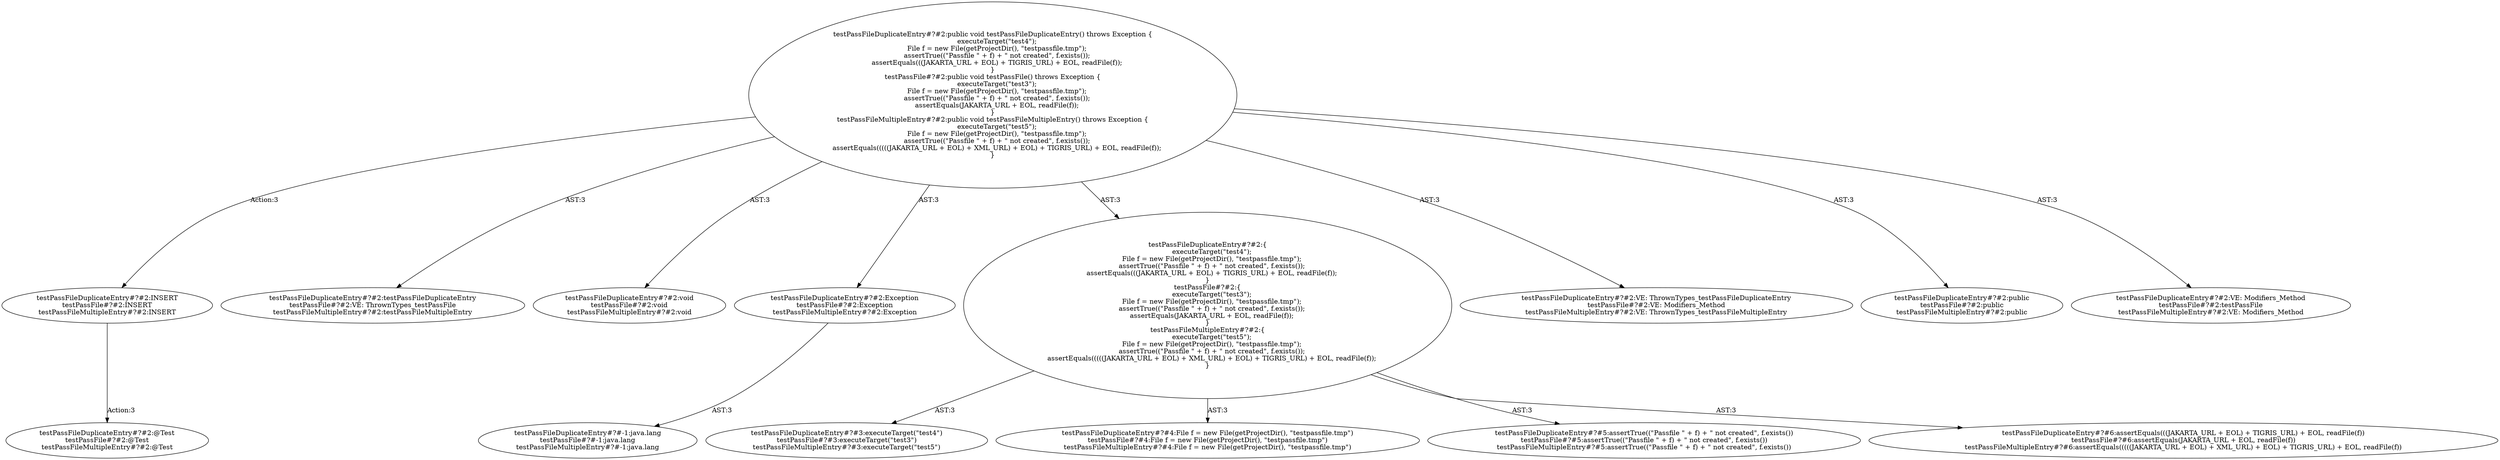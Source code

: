 digraph "Pattern" {
0 [label="testPassFileDuplicateEntry#?#2:INSERT
testPassFile#?#2:INSERT
testPassFileMultipleEntry#?#2:INSERT" shape=ellipse]
1 [label="testPassFileDuplicateEntry#?#2:public void testPassFileDuplicateEntry() throws Exception \{
    executeTarget(\"test4\");
    File f = new File(getProjectDir(), \"testpassfile.tmp\");
    assertTrue((\"Passfile \" + f) + \" not created\", f.exists());
    assertEquals(((JAKARTA_URL + EOL) + TIGRIS_URL) + EOL, readFile(f));
\}
testPassFile#?#2:public void testPassFile() throws Exception \{
    executeTarget(\"test3\");
    File f = new File(getProjectDir(), \"testpassfile.tmp\");
    assertTrue((\"Passfile \" + f) + \" not created\", f.exists());
    assertEquals(JAKARTA_URL + EOL, readFile(f));
\}
testPassFileMultipleEntry#?#2:public void testPassFileMultipleEntry() throws Exception \{
    executeTarget(\"test5\");
    File f = new File(getProjectDir(), \"testpassfile.tmp\");
    assertTrue((\"Passfile \" + f) + \" not created\", f.exists());
    assertEquals(((((JAKARTA_URL + EOL) + XML_URL) + EOL) + TIGRIS_URL) + EOL, readFile(f));
\}" shape=ellipse]
2 [label="testPassFileDuplicateEntry#?#2:testPassFileDuplicateEntry
testPassFile#?#2:VE: ThrownTypes_testPassFile
testPassFileMultipleEntry#?#2:testPassFileMultipleEntry" shape=ellipse]
3 [label="testPassFileDuplicateEntry#?#2:void
testPassFile#?#2:void
testPassFileMultipleEntry#?#2:void" shape=ellipse]
4 [label="testPassFileDuplicateEntry#?#2:Exception
testPassFile#?#2:Exception
testPassFileMultipleEntry#?#2:Exception" shape=ellipse]
5 [label="testPassFileDuplicateEntry#?#-1:java.lang
testPassFile#?#-1:java.lang
testPassFileMultipleEntry#?#-1:java.lang" shape=ellipse]
6 [label="testPassFileDuplicateEntry#?#2:\{
    executeTarget(\"test4\");
    File f = new File(getProjectDir(), \"testpassfile.tmp\");
    assertTrue((\"Passfile \" + f) + \" not created\", f.exists());
    assertEquals(((JAKARTA_URL + EOL) + TIGRIS_URL) + EOL, readFile(f));
\}
testPassFile#?#2:\{
    executeTarget(\"test3\");
    File f = new File(getProjectDir(), \"testpassfile.tmp\");
    assertTrue((\"Passfile \" + f) + \" not created\", f.exists());
    assertEquals(JAKARTA_URL + EOL, readFile(f));
\}
testPassFileMultipleEntry#?#2:\{
    executeTarget(\"test5\");
    File f = new File(getProjectDir(), \"testpassfile.tmp\");
    assertTrue((\"Passfile \" + f) + \" not created\", f.exists());
    assertEquals(((((JAKARTA_URL + EOL) + XML_URL) + EOL) + TIGRIS_URL) + EOL, readFile(f));
\}" shape=ellipse]
7 [label="testPassFileDuplicateEntry#?#3:executeTarget(\"test4\")
testPassFile#?#3:executeTarget(\"test3\")
testPassFileMultipleEntry#?#3:executeTarget(\"test5\")" shape=ellipse]
8 [label="testPassFileDuplicateEntry#?#4:File f = new File(getProjectDir(), \"testpassfile.tmp\")
testPassFile#?#4:File f = new File(getProjectDir(), \"testpassfile.tmp\")
testPassFileMultipleEntry#?#4:File f = new File(getProjectDir(), \"testpassfile.tmp\")" shape=ellipse]
9 [label="testPassFileDuplicateEntry#?#5:assertTrue((\"Passfile \" + f) + \" not created\", f.exists())
testPassFile#?#5:assertTrue((\"Passfile \" + f) + \" not created\", f.exists())
testPassFileMultipleEntry#?#5:assertTrue((\"Passfile \" + f) + \" not created\", f.exists())" shape=ellipse]
10 [label="testPassFileDuplicateEntry#?#6:assertEquals(((JAKARTA_URL + EOL) + TIGRIS_URL) + EOL, readFile(f))
testPassFile#?#6:assertEquals(JAKARTA_URL + EOL, readFile(f))
testPassFileMultipleEntry#?#6:assertEquals(((((JAKARTA_URL + EOL) + XML_URL) + EOL) + TIGRIS_URL) + EOL, readFile(f))" shape=ellipse]
11 [label="testPassFileDuplicateEntry#?#2:VE: ThrownTypes_testPassFileDuplicateEntry
testPassFile#?#2:VE: Modifiers_Method
testPassFileMultipleEntry#?#2:VE: ThrownTypes_testPassFileMultipleEntry" shape=ellipse]
12 [label="testPassFileDuplicateEntry#?#2:public
testPassFile#?#2:public
testPassFileMultipleEntry#?#2:public" shape=ellipse]
13 [label="testPassFileDuplicateEntry#?#2:VE: Modifiers_Method
testPassFile#?#2:testPassFile
testPassFileMultipleEntry#?#2:VE: Modifiers_Method" shape=ellipse]
14 [label="testPassFileDuplicateEntry#?#2:@Test
testPassFile#?#2:@Test
testPassFileMultipleEntry#?#2:@Test" shape=ellipse]
0 -> 14 [label="Action:3"];
1 -> 0 [label="Action:3"];
1 -> 2 [label="AST:3"];
1 -> 3 [label="AST:3"];
1 -> 4 [label="AST:3"];
1 -> 6 [label="AST:3"];
1 -> 11 [label="AST:3"];
1 -> 12 [label="AST:3"];
1 -> 13 [label="AST:3"];
4 -> 5 [label="AST:3"];
6 -> 7 [label="AST:3"];
6 -> 8 [label="AST:3"];
6 -> 9 [label="AST:3"];
6 -> 10 [label="AST:3"];
}